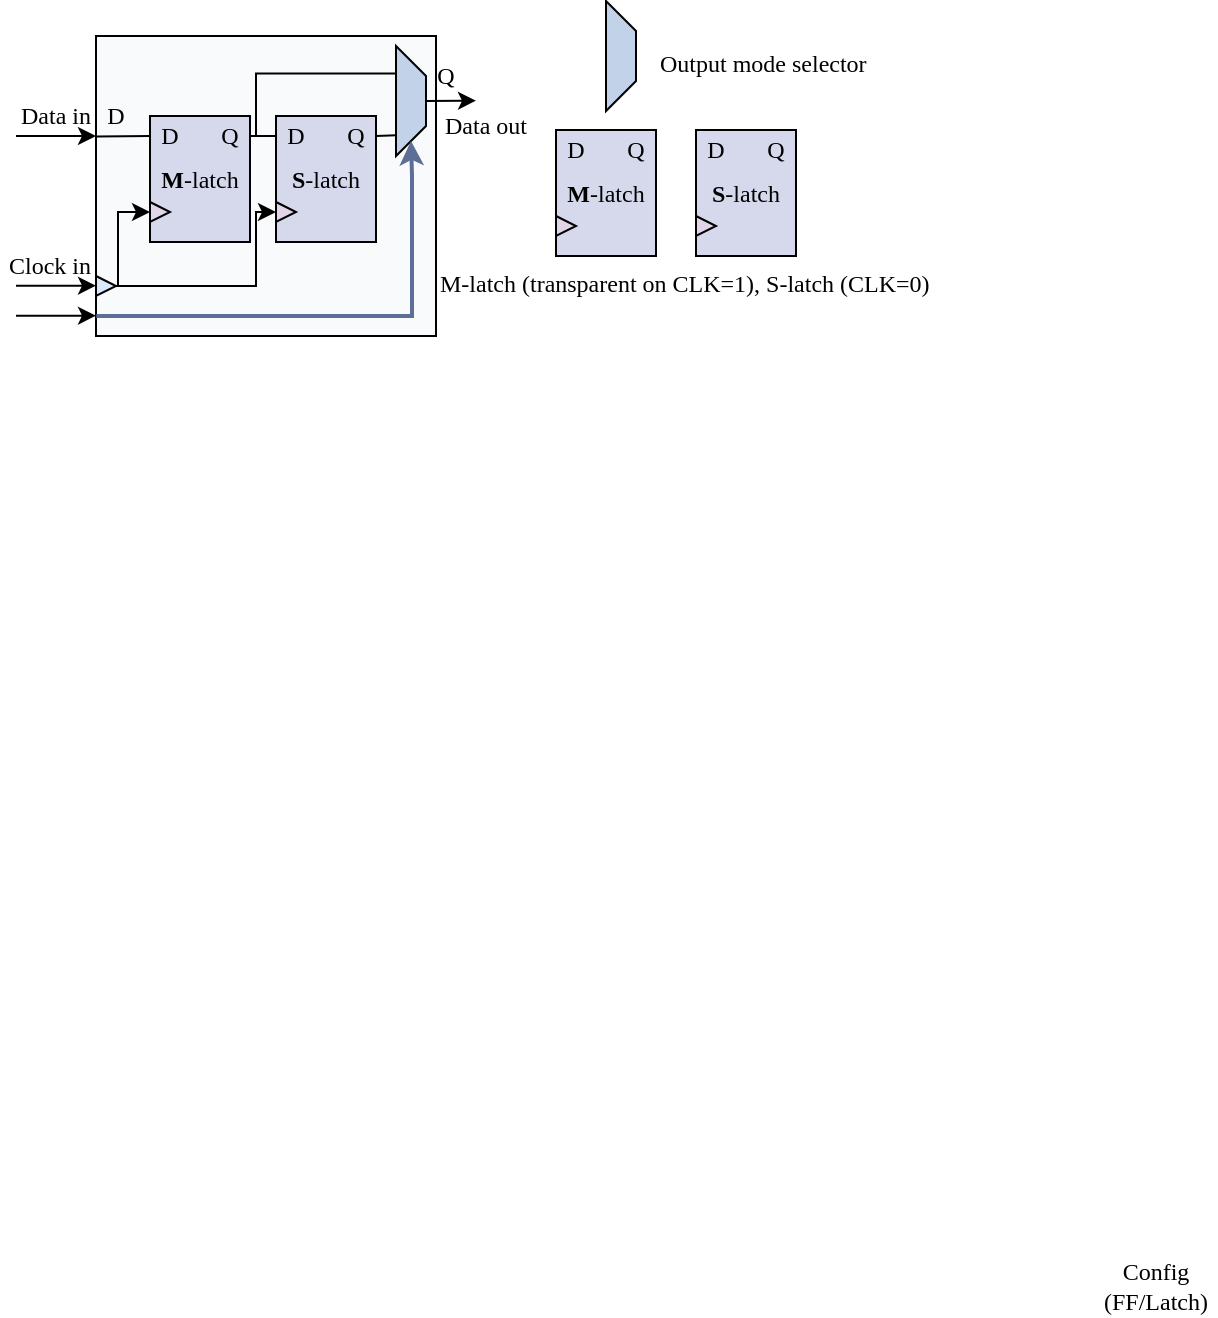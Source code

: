 <mxfile version="26.2.9">
  <diagram name="第 1 页" id="2U3ec2Lrw3CJrJBVDBDu">
    <mxGraphModel dx="1150" dy="683" grid="1" gridSize="10" guides="1" tooltips="1" connect="1" arrows="1" fold="1" page="1" pageScale="1" pageWidth="1500" pageHeight="1000" math="0" shadow="0">
      <root>
        <mxCell id="0" />
        <mxCell id="1" parent="0" />
        <mxCell id="G3UJgIYXZJjlc9Zsjnps-1" value="" style="rounded=0;whiteSpace=wrap;html=1;fillColor=#F9FAFB;strokeColor=#000000;strokeWidth=1;fontFamily=Times New Roman;" parent="1" vertex="1">
          <mxGeometry x="810" y="100" width="170" height="150" as="geometry" />
        </mxCell>
        <mxCell id="G3UJgIYXZJjlc9Zsjnps-10" value="" style="triangle;whiteSpace=wrap;html=1;strokeWidth=1;fillColor=#dae8fc;strokeColor=#000000;fontFamily=Times New Roman;" parent="1" vertex="1">
          <mxGeometry x="810" y="220" width="10" height="10" as="geometry" />
        </mxCell>
        <mxCell id="G3UJgIYXZJjlc9Zsjnps-11" value="" style="endArrow=classic;html=1;rounded=0;exitX=1;exitY=0.5;exitDx=0;exitDy=0;edgeStyle=orthogonalEdgeStyle;strokeWidth=1;endFill=1;fontFamily=Times New Roman;entryX=0;entryY=0.5;entryDx=0;entryDy=0;" parent="1" target="wC-l8S20R2a5h-04oCZZ-35" edge="1">
          <mxGeometry width="50" height="50" relative="1" as="geometry">
            <mxPoint x="821.0" y="225" as="sourcePoint" />
            <mxPoint x="836.0" y="188" as="targetPoint" />
            <Array as="points">
              <mxPoint x="821" y="188" />
            </Array>
          </mxGeometry>
        </mxCell>
        <mxCell id="G3UJgIYXZJjlc9Zsjnps-12" value="" style="endArrow=classic;html=1;rounded=0;exitX=1;exitY=0.5;exitDx=0;exitDy=0;entryX=0;entryY=0.5;entryDx=0;entryDy=0;edgeStyle=orthogonalEdgeStyle;strokeWidth=1;endFill=1;fontFamily=Times New Roman;" parent="1" source="G3UJgIYXZJjlc9Zsjnps-10" target="wC-l8S20R2a5h-04oCZZ-41" edge="1">
          <mxGeometry width="50" height="50" relative="1" as="geometry">
            <mxPoint x="840" y="280" as="sourcePoint" />
            <mxPoint x="890" y="205" as="targetPoint" />
            <Array as="points">
              <mxPoint x="890" y="225" />
              <mxPoint x="890" y="188" />
            </Array>
          </mxGeometry>
        </mxCell>
        <mxCell id="G3UJgIYXZJjlc9Zsjnps-13" value="D" style="text;html=1;align=center;verticalAlign=middle;whiteSpace=wrap;rounded=0;fontFamily=Times New Roman;" parent="1" vertex="1">
          <mxGeometry x="810" y="130" width="20" height="20" as="geometry" />
        </mxCell>
        <mxCell id="G3UJgIYXZJjlc9Zsjnps-14" value="" style="endArrow=none;html=1;rounded=0;strokeWidth=1;endFill=1;fontFamily=Times New Roman;startFill=0;entryX=0;entryY=0.5;entryDx=0;entryDy=0;exitX=0.003;exitY=0.335;exitDx=0;exitDy=0;exitPerimeter=0;" parent="1" edge="1" target="wC-l8S20R2a5h-04oCZZ-36" source="G3UJgIYXZJjlc9Zsjnps-1">
          <mxGeometry width="50" height="50" relative="1" as="geometry">
            <mxPoint x="799" y="153" as="sourcePoint" />
            <mxPoint x="830" y="153" as="targetPoint" />
          </mxGeometry>
        </mxCell>
        <mxCell id="G3UJgIYXZJjlc9Zsjnps-16" value="" style="endArrow=none;html=1;rounded=0;strokeWidth=1;endFill=0;entryX=0.812;entryY=0.983;entryDx=0;entryDy=0;entryPerimeter=0;fontFamily=Times New Roman;" parent="1" edge="1" target="G3UJgIYXZJjlc9Zsjnps-18">
          <mxGeometry width="50" height="50" relative="1" as="geometry">
            <mxPoint x="950" y="150" as="sourcePoint" />
            <mxPoint x="980" y="150" as="targetPoint" />
          </mxGeometry>
        </mxCell>
        <mxCell id="G3UJgIYXZJjlc9Zsjnps-17" value="" style="endArrow=none;html=1;rounded=0;strokeWidth=1;edgeStyle=orthogonalEdgeStyle;endFill=0;entryX=0.25;entryY=1;entryDx=0;entryDy=0;fontFamily=Times New Roman;exitX=1;exitY=0.5;exitDx=0;exitDy=0;" parent="1" edge="1" target="G3UJgIYXZJjlc9Zsjnps-18" source="wC-l8S20R2a5h-04oCZZ-37">
          <mxGeometry width="50" height="50" relative="1" as="geometry">
            <mxPoint x="853" y="150" as="sourcePoint" />
            <mxPoint x="980" y="120" as="targetPoint" />
            <Array as="points">
              <mxPoint x="890" y="150" />
              <mxPoint x="890" y="119" />
            </Array>
          </mxGeometry>
        </mxCell>
        <mxCell id="G3UJgIYXZJjlc9Zsjnps-18" value="" style="shape=trapezoid;perimeter=trapezoidPerimeter;whiteSpace=wrap;html=1;fixedSize=1;rotation=90;size=15;strokeWidth=1;fillColor=#C2D2E9;strokeColor=#000000;fontFamily=Times New Roman;" parent="1" vertex="1">
          <mxGeometry x="940" y="125" width="55" height="15" as="geometry" />
        </mxCell>
        <mxCell id="G3UJgIYXZJjlc9Zsjnps-20" value="Q" style="text;html=1;align=center;verticalAlign=middle;whiteSpace=wrap;rounded=0;fontFamily=Times New Roman;" parent="1" vertex="1">
          <mxGeometry x="975" y="110" width="20" height="20" as="geometry" />
        </mxCell>
        <mxCell id="G3UJgIYXZJjlc9Zsjnps-21" value="Data in" style="text;html=1;align=center;verticalAlign=middle;whiteSpace=wrap;rounded=0;fontFamily=Times New Roman;" parent="1" vertex="1">
          <mxGeometry x="765" y="125" width="50" height="30" as="geometry" />
        </mxCell>
        <mxCell id="G3UJgIYXZJjlc9Zsjnps-22" value="" style="endArrow=classic;html=1;rounded=0;fontFamily=Times New Roman;" parent="1" edge="1">
          <mxGeometry width="50" height="50" relative="1" as="geometry">
            <mxPoint x="770" y="150" as="sourcePoint" />
            <mxPoint x="810" y="150" as="targetPoint" />
          </mxGeometry>
        </mxCell>
        <mxCell id="G3UJgIYXZJjlc9Zsjnps-23" value="" style="endArrow=classic;html=1;rounded=0;fontFamily=Times New Roman;" parent="1" edge="1">
          <mxGeometry width="50" height="50" relative="1" as="geometry">
            <mxPoint x="770" y="224.83" as="sourcePoint" />
            <mxPoint x="810" y="224.83" as="targetPoint" />
          </mxGeometry>
        </mxCell>
        <mxCell id="G3UJgIYXZJjlc9Zsjnps-24" value="Clock in" style="text;html=1;align=center;verticalAlign=middle;whiteSpace=wrap;rounded=0;fontFamily=Times New Roman;" parent="1" vertex="1">
          <mxGeometry x="762" y="200" width="50" height="30" as="geometry" />
        </mxCell>
        <mxCell id="G3UJgIYXZJjlc9Zsjnps-25" value="Data out" style="text;html=1;align=center;verticalAlign=middle;whiteSpace=wrap;rounded=0;fontFamily=Times New Roman;" parent="1" vertex="1">
          <mxGeometry x="980" y="130" width="50" height="30" as="geometry" />
        </mxCell>
        <mxCell id="G3UJgIYXZJjlc9Zsjnps-26" value="" style="endArrow=classic;html=1;rounded=0;fontFamily=Times New Roman;exitX=0.5;exitY=0;exitDx=0;exitDy=0;" parent="1" edge="1" source="G3UJgIYXZJjlc9Zsjnps-18">
          <mxGeometry width="50" height="50" relative="1" as="geometry">
            <mxPoint x="980" y="132.68" as="sourcePoint" />
            <mxPoint x="1000" y="132.32" as="targetPoint" />
          </mxGeometry>
        </mxCell>
        <mxCell id="G3UJgIYXZJjlc9Zsjnps-27" value="" style="endArrow=classic;html=1;rounded=0;entryX=1;entryY=0.5;entryDx=0;entryDy=0;exitX=0.001;exitY=0.933;exitDx=0;exitDy=0;exitPerimeter=0;strokeWidth=2;endFill=1;fontFamily=Times New Roman;edgeStyle=orthogonalEdgeStyle;strokeColor=#5D6E97;" parent="1" source="G3UJgIYXZJjlc9Zsjnps-1" target="G3UJgIYXZJjlc9Zsjnps-18" edge="1">
          <mxGeometry width="50" height="50" relative="1" as="geometry">
            <mxPoint x="943" y="250" as="sourcePoint" />
            <mxPoint x="993" y="200" as="targetPoint" />
            <Array as="points">
              <mxPoint x="968" y="240" />
              <mxPoint x="968" y="170" />
              <mxPoint x="968" y="170" />
            </Array>
          </mxGeometry>
        </mxCell>
        <mxCell id="G3UJgIYXZJjlc9Zsjnps-28" value="" style="endArrow=classic;html=1;rounded=0;fontFamily=Times New Roman;" parent="1" edge="1">
          <mxGeometry width="50" height="50" relative="1" as="geometry">
            <mxPoint x="770" y="239.83" as="sourcePoint" />
            <mxPoint x="810" y="239.83" as="targetPoint" />
          </mxGeometry>
        </mxCell>
        <mxCell id="G3UJgIYXZJjlc9Zsjnps-29" value="&lt;code data-start=&quot;388&quot; data-end=&quot;407&quot;&gt;&lt;font face=&quot;Times New Roman&quot;&gt;Config (FF/Latch)&lt;/font&gt;&lt;/code&gt;" style="text;html=1;align=center;verticalAlign=middle;whiteSpace=wrap;rounded=0;fontFamily=Times New Roman;" parent="1" vertex="1">
          <mxGeometry x="1310" y="710" width="60" height="30" as="geometry" />
        </mxCell>
        <mxCell id="wC-l8S20R2a5h-04oCZZ-8" style="edgeStyle=orthogonalEdgeStyle;rounded=0;orthogonalLoop=1;jettySize=auto;html=1;exitX=0.5;exitY=1;exitDx=0;exitDy=0;fontFamily=Times New Roman;" edge="1" parent="1" source="G3UJgIYXZJjlc9Zsjnps-20" target="G3UJgIYXZJjlc9Zsjnps-20">
          <mxGeometry relative="1" as="geometry" />
        </mxCell>
        <mxCell id="wC-l8S20R2a5h-04oCZZ-10" value="&lt;font face=&quot;Times New Roman&quot;&gt;Output mode selector&lt;/font&gt;" style="text;whiteSpace=wrap;html=1;" vertex="1" parent="1">
          <mxGeometry x="1090" y="100" width="110" height="30" as="geometry" />
        </mxCell>
        <mxCell id="wC-l8S20R2a5h-04oCZZ-11" value="" style="shape=trapezoid;perimeter=trapezoidPerimeter;whiteSpace=wrap;html=1;fixedSize=1;rotation=90;size=15;strokeWidth=1;fillColor=#C2D2E9;strokeColor=#000000;fontFamily=Times New Roman;" vertex="1" parent="1">
          <mxGeometry x="1045" y="102.5" width="55" height="15" as="geometry" />
        </mxCell>
        <mxCell id="wC-l8S20R2a5h-04oCZZ-22" value="&lt;font face=&quot;Times New Roman&quot;&gt;M-latch (transparent on CLK=1), S-latch (CLK=0)&lt;/font&gt;" style="text;whiteSpace=wrap;html=1;" vertex="1" parent="1">
          <mxGeometry x="980" y="210" width="250" height="40" as="geometry" />
        </mxCell>
        <mxCell id="wC-l8S20R2a5h-04oCZZ-32" value="" style="group" vertex="1" connectable="0" parent="1">
          <mxGeometry x="1040" y="147" width="50" height="63" as="geometry" />
        </mxCell>
        <mxCell id="wC-l8S20R2a5h-04oCZZ-13" value="&lt;b&gt;M&lt;/b&gt;-latch" style="rounded=0;whiteSpace=wrap;html=1;fillColor=#D6D9EC;strokeColor=light-dark(#000000, #9577a3);strokeWidth=1;fontFamily=Times New Roman;" vertex="1" parent="wC-l8S20R2a5h-04oCZZ-32">
          <mxGeometry width="50" height="63" as="geometry" />
        </mxCell>
        <mxCell id="wC-l8S20R2a5h-04oCZZ-14" value="" style="triangle;whiteSpace=wrap;html=1;strokeWidth=1;fillColor=#e1d5e7;strokeColor=#000000;fontFamily=Times New Roman;" vertex="1" parent="wC-l8S20R2a5h-04oCZZ-32">
          <mxGeometry y="43" width="10" height="10" as="geometry" />
        </mxCell>
        <mxCell id="wC-l8S20R2a5h-04oCZZ-15" value="D" style="text;html=1;align=center;verticalAlign=middle;whiteSpace=wrap;rounded=0;fontFamily=Times New Roman;" vertex="1" parent="wC-l8S20R2a5h-04oCZZ-32">
          <mxGeometry width="20" height="20" as="geometry" />
        </mxCell>
        <mxCell id="wC-l8S20R2a5h-04oCZZ-16" value="Q" style="text;html=1;align=center;verticalAlign=middle;whiteSpace=wrap;rounded=0;fontFamily=Times New Roman;" vertex="1" parent="wC-l8S20R2a5h-04oCZZ-32">
          <mxGeometry x="30" width="20" height="20" as="geometry" />
        </mxCell>
        <mxCell id="wC-l8S20R2a5h-04oCZZ-33" value="" style="group" vertex="1" connectable="0" parent="1">
          <mxGeometry x="837" y="140" width="50" height="63" as="geometry" />
        </mxCell>
        <mxCell id="wC-l8S20R2a5h-04oCZZ-34" value="&lt;b&gt;M&lt;/b&gt;-latch" style="rounded=0;whiteSpace=wrap;html=1;fillColor=#D6D9EC;strokeColor=light-dark(#000000, #9577a3);strokeWidth=1;fontFamily=Times New Roman;" vertex="1" parent="wC-l8S20R2a5h-04oCZZ-33">
          <mxGeometry width="50" height="63" as="geometry" />
        </mxCell>
        <mxCell id="wC-l8S20R2a5h-04oCZZ-35" value="" style="triangle;whiteSpace=wrap;html=1;strokeWidth=1;fillColor=#e1d5e7;strokeColor=#000000;fontFamily=Times New Roman;" vertex="1" parent="wC-l8S20R2a5h-04oCZZ-33">
          <mxGeometry y="43" width="10" height="10" as="geometry" />
        </mxCell>
        <mxCell id="wC-l8S20R2a5h-04oCZZ-36" value="D" style="text;html=1;align=center;verticalAlign=middle;whiteSpace=wrap;rounded=0;fontFamily=Times New Roman;" vertex="1" parent="wC-l8S20R2a5h-04oCZZ-33">
          <mxGeometry width="20" height="20" as="geometry" />
        </mxCell>
        <mxCell id="wC-l8S20R2a5h-04oCZZ-37" value="Q" style="text;html=1;align=center;verticalAlign=middle;whiteSpace=wrap;rounded=0;fontFamily=Times New Roman;" vertex="1" parent="wC-l8S20R2a5h-04oCZZ-33">
          <mxGeometry x="30" width="20" height="20" as="geometry" />
        </mxCell>
        <mxCell id="wC-l8S20R2a5h-04oCZZ-38" value="" style="group" vertex="1" connectable="0" parent="1">
          <mxGeometry x="1110" y="147" width="50" height="63" as="geometry" />
        </mxCell>
        <mxCell id="wC-l8S20R2a5h-04oCZZ-28" value="&lt;b&gt;S&lt;/b&gt;-latch" style="rounded=0;whiteSpace=wrap;html=1;fillColor=#D6D9EC;strokeColor=light-dark(#000000, #9577a3);strokeWidth=1;fontFamily=Times New Roman;" vertex="1" parent="wC-l8S20R2a5h-04oCZZ-38">
          <mxGeometry width="50" height="63" as="geometry" />
        </mxCell>
        <mxCell id="wC-l8S20R2a5h-04oCZZ-29" value="" style="triangle;whiteSpace=wrap;html=1;strokeWidth=1;fillColor=#e1d5e7;strokeColor=#000000;fontFamily=Times New Roman;" vertex="1" parent="wC-l8S20R2a5h-04oCZZ-38">
          <mxGeometry y="43" width="10" height="10" as="geometry" />
        </mxCell>
        <mxCell id="wC-l8S20R2a5h-04oCZZ-30" value="D" style="text;html=1;align=center;verticalAlign=middle;whiteSpace=wrap;rounded=0;fontFamily=Times New Roman;" vertex="1" parent="wC-l8S20R2a5h-04oCZZ-38">
          <mxGeometry width="20" height="20" as="geometry" />
        </mxCell>
        <mxCell id="wC-l8S20R2a5h-04oCZZ-31" value="Q" style="text;html=1;align=center;verticalAlign=middle;whiteSpace=wrap;rounded=0;fontFamily=Times New Roman;" vertex="1" parent="wC-l8S20R2a5h-04oCZZ-38">
          <mxGeometry x="30" width="20" height="20" as="geometry" />
        </mxCell>
        <mxCell id="wC-l8S20R2a5h-04oCZZ-39" value="" style="group" vertex="1" connectable="0" parent="1">
          <mxGeometry x="900" y="140" width="50" height="63" as="geometry" />
        </mxCell>
        <mxCell id="wC-l8S20R2a5h-04oCZZ-40" value="&lt;b&gt;S&lt;/b&gt;-latch" style="rounded=0;whiteSpace=wrap;html=1;fillColor=#D6D9EC;strokeColor=light-dark(#000000, #9577a3);strokeWidth=1;fontFamily=Times New Roman;" vertex="1" parent="wC-l8S20R2a5h-04oCZZ-39">
          <mxGeometry width="50" height="63" as="geometry" />
        </mxCell>
        <mxCell id="wC-l8S20R2a5h-04oCZZ-41" value="" style="triangle;whiteSpace=wrap;html=1;strokeWidth=1;fillColor=#e1d5e7;strokeColor=#000000;fontFamily=Times New Roman;" vertex="1" parent="wC-l8S20R2a5h-04oCZZ-39">
          <mxGeometry y="43" width="10" height="10" as="geometry" />
        </mxCell>
        <mxCell id="wC-l8S20R2a5h-04oCZZ-42" value="D" style="text;html=1;align=center;verticalAlign=middle;whiteSpace=wrap;rounded=0;fontFamily=Times New Roman;" vertex="1" parent="wC-l8S20R2a5h-04oCZZ-39">
          <mxGeometry width="20" height="20" as="geometry" />
        </mxCell>
        <mxCell id="wC-l8S20R2a5h-04oCZZ-43" value="Q" style="text;html=1;align=center;verticalAlign=middle;whiteSpace=wrap;rounded=0;fontFamily=Times New Roman;" vertex="1" parent="wC-l8S20R2a5h-04oCZZ-39">
          <mxGeometry x="30" width="20" height="20" as="geometry" />
        </mxCell>
        <mxCell id="wC-l8S20R2a5h-04oCZZ-44" style="edgeStyle=orthogonalEdgeStyle;rounded=0;orthogonalLoop=1;jettySize=auto;html=1;entryX=0;entryY=0.5;entryDx=0;entryDy=0;endArrow=none;startFill=0;" edge="1" parent="1" source="wC-l8S20R2a5h-04oCZZ-37" target="wC-l8S20R2a5h-04oCZZ-42">
          <mxGeometry relative="1" as="geometry">
            <Array as="points">
              <mxPoint x="900" y="150" />
              <mxPoint x="900" y="150" />
            </Array>
          </mxGeometry>
        </mxCell>
      </root>
    </mxGraphModel>
  </diagram>
</mxfile>

